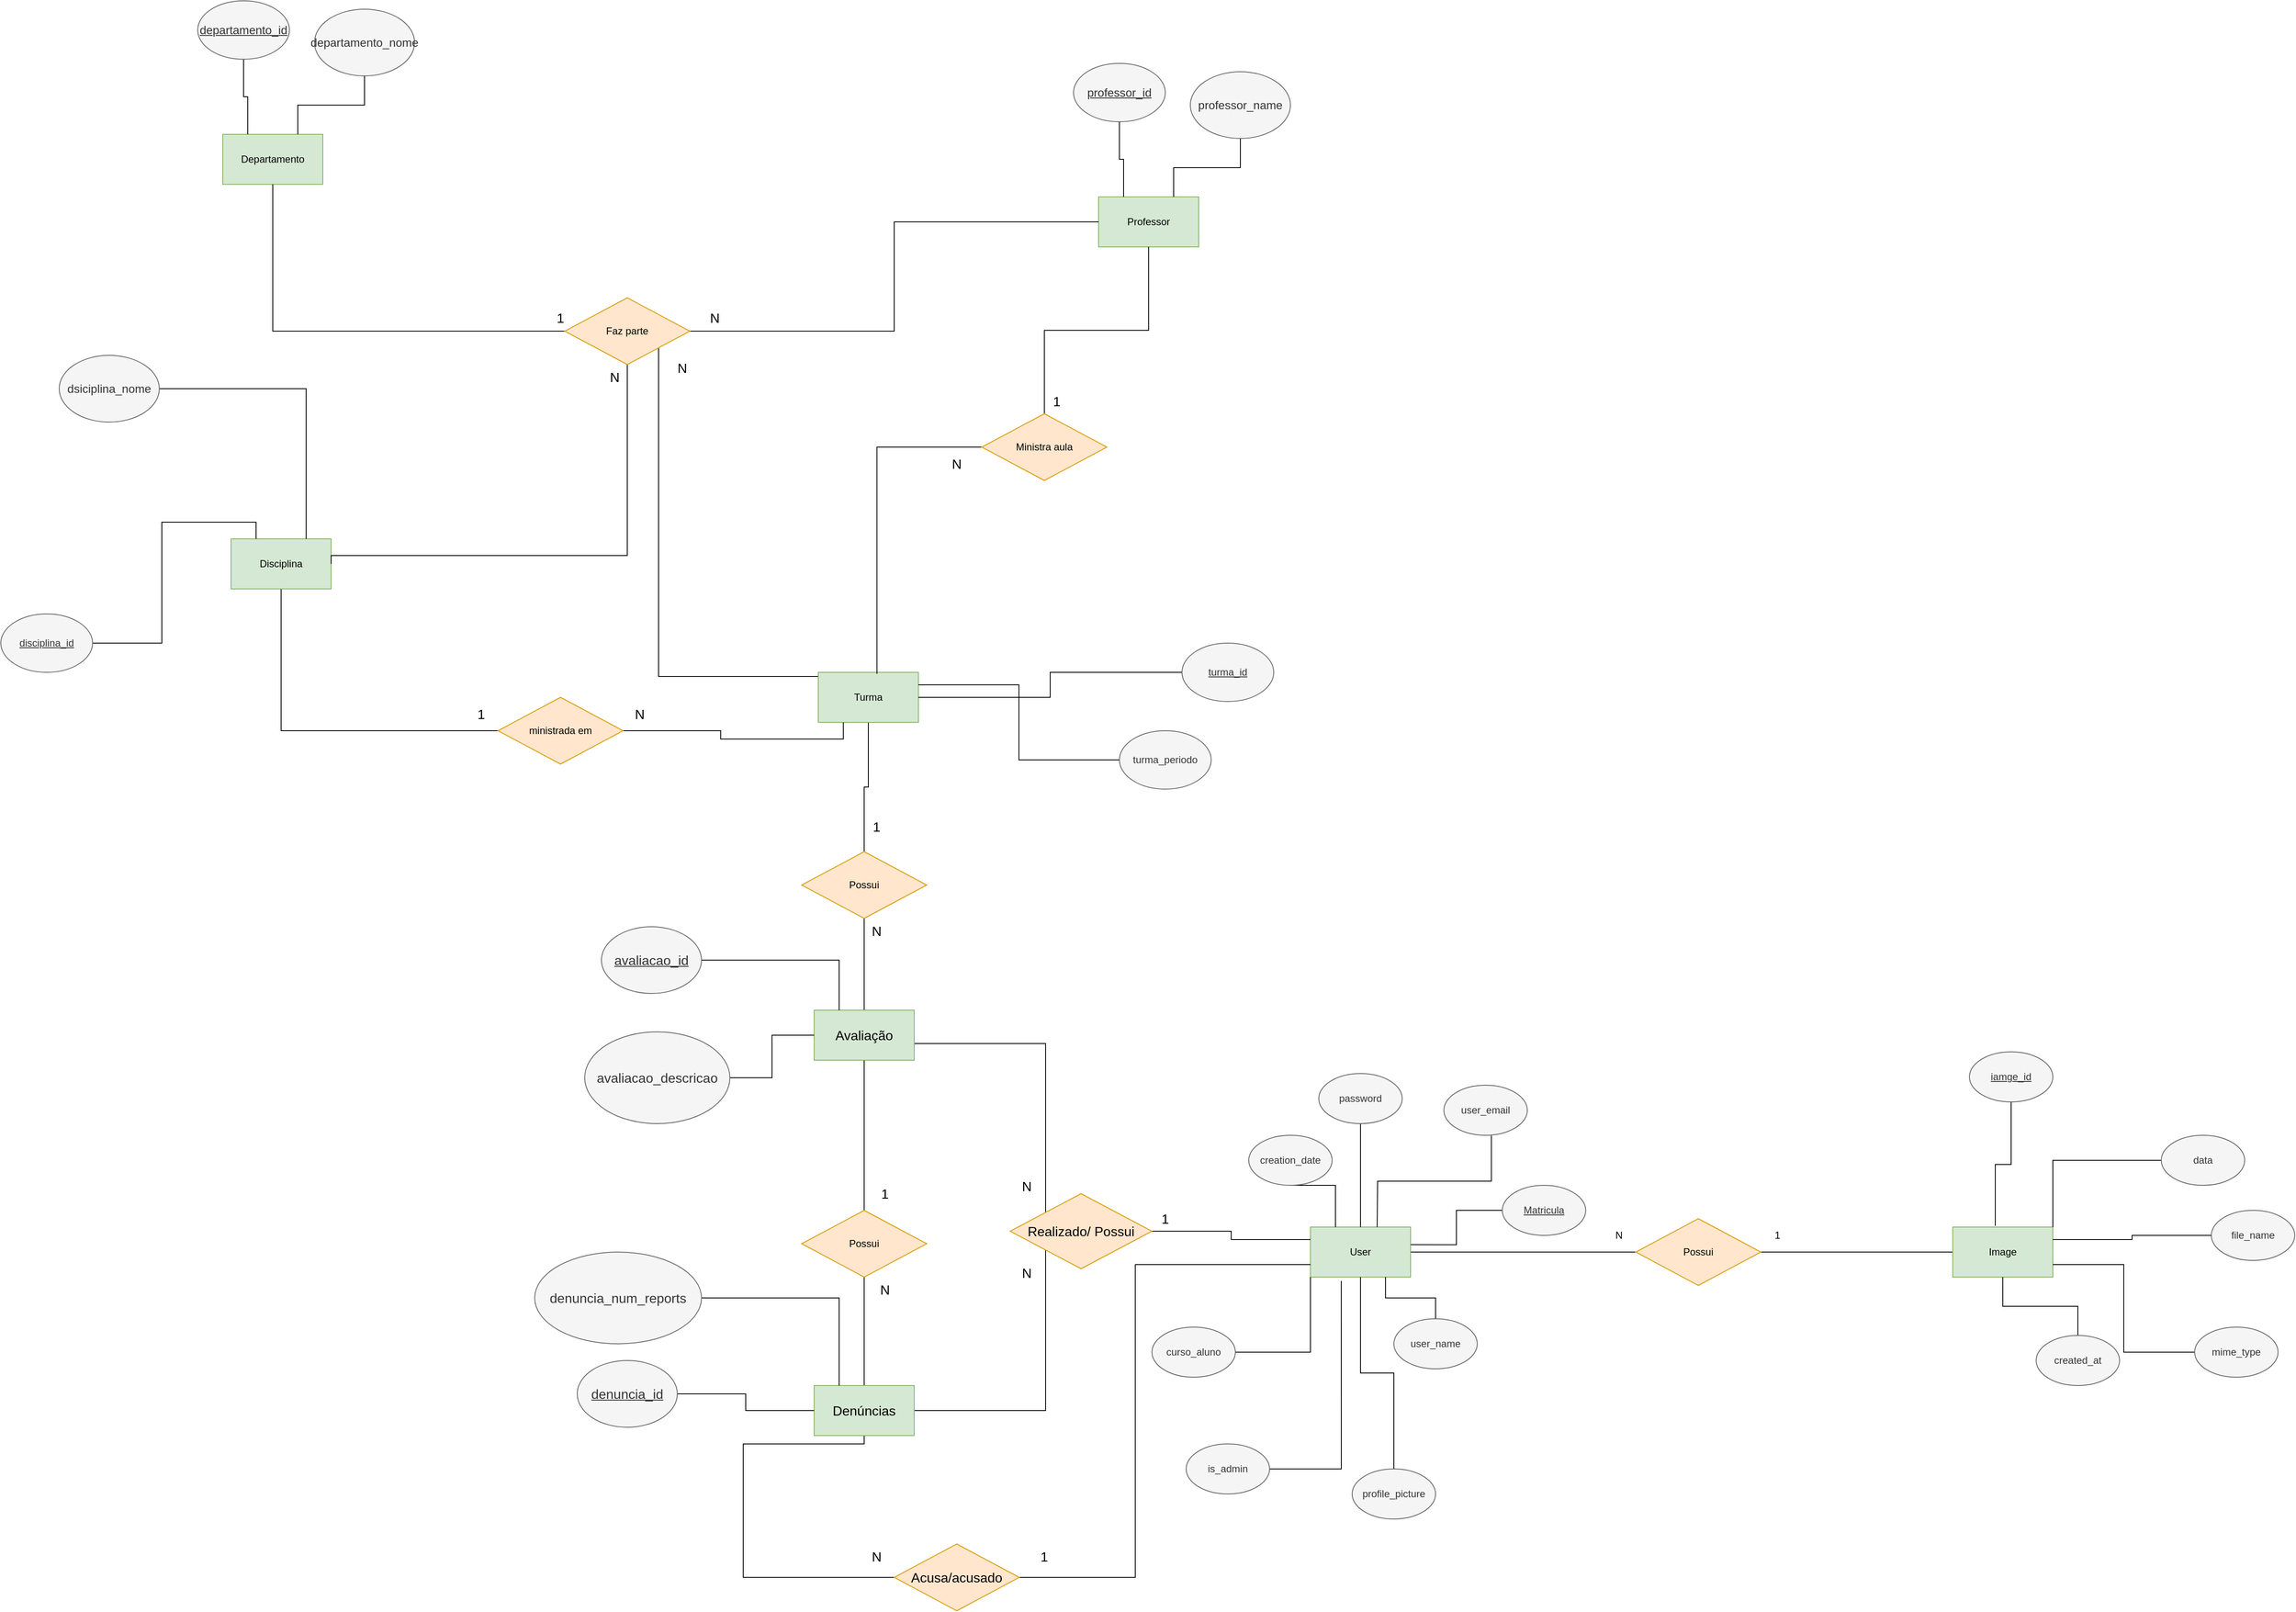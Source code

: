 <mxfile version="21.6.1" type="device">
  <diagram id="sE0JnNRs7EjlEfFb4s6e" name="Page-1">
    <mxGraphModel dx="2868" dy="5035" grid="1" gridSize="10" guides="1" tooltips="1" connect="1" arrows="1" fold="1" page="1" pageScale="3" pageWidth="827" pageHeight="1169" math="0" shadow="0">
      <root>
        <mxCell id="0" />
        <mxCell id="1" parent="0" />
        <mxCell id="jpRytGc2sCLHn_rGHx_D-99" style="edgeStyle=orthogonalEdgeStyle;shape=connector;rounded=0;orthogonalLoop=1;jettySize=auto;html=1;labelBackgroundColor=default;strokeColor=default;fontFamily=Helvetica;fontSize=11;fontColor=default;endArrow=none;endFill=0;entryX=0;entryY=0.5;entryDx=0;entryDy=0;" parent="1" source="jpRytGc2sCLHn_rGHx_D-67" target="jpRytGc2sCLHn_rGHx_D-100" edge="1">
          <mxGeometry relative="1" as="geometry">
            <mxPoint x="3780" y="-560" as="targetPoint" />
          </mxGeometry>
        </mxCell>
        <mxCell id="jpRytGc2sCLHn_rGHx_D-67" value="User" style="rounded=0;whiteSpace=wrap;html=1;fillColor=#d5e8d4;strokeColor=#82b366;" parent="1" vertex="1">
          <mxGeometry x="3380" y="-590" width="120" height="60" as="geometry" />
        </mxCell>
        <mxCell id="jpRytGc2sCLHn_rGHx_D-193" style="edgeStyle=orthogonalEdgeStyle;shape=connector;rounded=0;orthogonalLoop=1;jettySize=auto;html=1;entryX=0;entryY=1;entryDx=0;entryDy=0;labelBackgroundColor=default;strokeColor=default;fontFamily=Helvetica;fontSize=11;fontColor=default;endArrow=none;endFill=0;" parent="1" source="jpRytGc2sCLHn_rGHx_D-68" target="jpRytGc2sCLHn_rGHx_D-67" edge="1">
          <mxGeometry relative="1" as="geometry" />
        </mxCell>
        <mxCell id="jpRytGc2sCLHn_rGHx_D-68" value="curso_aluno" style="ellipse;whiteSpace=wrap;html=1;fillColor=#f5f5f5;fontColor=#333333;strokeColor=#666666;fontStyle=0" parent="1" vertex="1">
          <mxGeometry x="3190" y="-470" width="100" height="60" as="geometry" />
        </mxCell>
        <mxCell id="jpRytGc2sCLHn_rGHx_D-95" style="edgeStyle=orthogonalEdgeStyle;shape=connector;rounded=0;orthogonalLoop=1;jettySize=auto;html=1;labelBackgroundColor=default;strokeColor=default;fontFamily=Helvetica;fontSize=11;fontColor=default;endArrow=none;endFill=0;entryX=0.308;entryY=1.078;entryDx=0;entryDy=0;entryPerimeter=0;" parent="1" source="jpRytGc2sCLHn_rGHx_D-69" target="jpRytGc2sCLHn_rGHx_D-67" edge="1">
          <mxGeometry relative="1" as="geometry" />
        </mxCell>
        <mxCell id="jpRytGc2sCLHn_rGHx_D-69" value="is_admin" style="ellipse;whiteSpace=wrap;html=1;fillColor=#f5f5f5;fontColor=#333333;strokeColor=#666666;fontStyle=0" parent="1" vertex="1">
          <mxGeometry x="3231" y="-330" width="100" height="60" as="geometry" />
        </mxCell>
        <mxCell id="jpRytGc2sCLHn_rGHx_D-96" style="edgeStyle=orthogonalEdgeStyle;shape=connector;rounded=0;orthogonalLoop=1;jettySize=auto;html=1;labelBackgroundColor=default;strokeColor=default;fontFamily=Helvetica;fontSize=11;fontColor=default;endArrow=none;endFill=0;" parent="1" source="jpRytGc2sCLHn_rGHx_D-70" target="jpRytGc2sCLHn_rGHx_D-67" edge="1">
          <mxGeometry relative="1" as="geometry" />
        </mxCell>
        <mxCell id="jpRytGc2sCLHn_rGHx_D-70" value="profile_picture" style="ellipse;whiteSpace=wrap;html=1;fillColor=#f5f5f5;fontColor=#333333;strokeColor=#666666;fontStyle=0" parent="1" vertex="1">
          <mxGeometry x="3430" y="-300" width="100" height="60" as="geometry" />
        </mxCell>
        <mxCell id="jpRytGc2sCLHn_rGHx_D-92" style="edgeStyle=orthogonalEdgeStyle;shape=connector;rounded=0;orthogonalLoop=1;jettySize=auto;html=1;labelBackgroundColor=default;strokeColor=default;fontFamily=Helvetica;fontSize=11;fontColor=default;endArrow=none;endFill=0;" parent="1" source="jpRytGc2sCLHn_rGHx_D-71" target="jpRytGc2sCLHn_rGHx_D-67" edge="1">
          <mxGeometry relative="1" as="geometry" />
        </mxCell>
        <mxCell id="jpRytGc2sCLHn_rGHx_D-71" value="password" style="ellipse;whiteSpace=wrap;html=1;fillColor=#f5f5f5;fontColor=#333333;strokeColor=#666666;fontStyle=0" parent="1" vertex="1">
          <mxGeometry x="3390" y="-774" width="100" height="60" as="geometry" />
        </mxCell>
        <mxCell id="jpRytGc2sCLHn_rGHx_D-93" style="edgeStyle=orthogonalEdgeStyle;shape=connector;rounded=0;orthogonalLoop=1;jettySize=auto;html=1;labelBackgroundColor=default;strokeColor=default;fontFamily=Helvetica;fontSize=11;fontColor=default;endArrow=none;endFill=0;exitX=0.569;exitY=1.005;exitDx=0;exitDy=0;exitPerimeter=0;" parent="1" source="jpRytGc2sCLHn_rGHx_D-72" edge="1">
          <mxGeometry relative="1" as="geometry">
            <mxPoint x="3480" y="-800" as="sourcePoint" />
            <mxPoint x="3459.957" y="-590" as="targetPoint" />
          </mxGeometry>
        </mxCell>
        <mxCell id="jpRytGc2sCLHn_rGHx_D-72" value="user_email" style="ellipse;whiteSpace=wrap;html=1;fillColor=#f5f5f5;fontColor=#333333;strokeColor=#666666;fontStyle=0" parent="1" vertex="1">
          <mxGeometry x="3540" y="-760" width="100" height="60" as="geometry" />
        </mxCell>
        <mxCell id="jpRytGc2sCLHn_rGHx_D-89" style="edgeStyle=orthogonalEdgeStyle;rounded=0;orthogonalLoop=1;jettySize=auto;html=1;endArrow=none;endFill=0;" parent="1" source="jpRytGc2sCLHn_rGHx_D-73" target="jpRytGc2sCLHn_rGHx_D-67" edge="1">
          <mxGeometry relative="1" as="geometry">
            <Array as="points">
              <mxPoint x="3410" y="-640" />
            </Array>
          </mxGeometry>
        </mxCell>
        <mxCell id="jpRytGc2sCLHn_rGHx_D-73" value="creation_date" style="ellipse;whiteSpace=wrap;html=1;fillColor=#f5f5f5;fontColor=#333333;strokeColor=#666666;fontStyle=0" parent="1" vertex="1">
          <mxGeometry x="3306" y="-700" width="100" height="60" as="geometry" />
        </mxCell>
        <mxCell id="jpRytGc2sCLHn_rGHx_D-98" style="edgeStyle=orthogonalEdgeStyle;shape=connector;rounded=0;orthogonalLoop=1;jettySize=auto;html=1;entryX=1.003;entryY=0.353;entryDx=0;entryDy=0;entryPerimeter=0;labelBackgroundColor=default;strokeColor=default;fontFamily=Helvetica;fontSize=11;fontColor=default;endArrow=none;endFill=0;" parent="1" source="jpRytGc2sCLHn_rGHx_D-74" target="jpRytGc2sCLHn_rGHx_D-67" edge="1">
          <mxGeometry relative="1" as="geometry" />
        </mxCell>
        <mxCell id="jpRytGc2sCLHn_rGHx_D-74" value="&lt;u&gt;Matricula&lt;/u&gt;" style="ellipse;whiteSpace=wrap;html=1;fillColor=#f5f5f5;fontColor=#333333;strokeColor=#666666;fontStyle=0" parent="1" vertex="1">
          <mxGeometry x="3610" y="-640" width="100" height="60" as="geometry" />
        </mxCell>
        <mxCell id="jpRytGc2sCLHn_rGHx_D-97" style="edgeStyle=orthogonalEdgeStyle;shape=connector;rounded=0;orthogonalLoop=1;jettySize=auto;html=1;entryX=0.75;entryY=1;entryDx=0;entryDy=0;labelBackgroundColor=default;strokeColor=default;fontFamily=Helvetica;fontSize=11;fontColor=default;endArrow=none;endFill=0;" parent="1" source="jpRytGc2sCLHn_rGHx_D-75" target="jpRytGc2sCLHn_rGHx_D-67" edge="1">
          <mxGeometry relative="1" as="geometry" />
        </mxCell>
        <mxCell id="jpRytGc2sCLHn_rGHx_D-75" value="user_name" style="ellipse;whiteSpace=wrap;html=1;fillColor=#f5f5f5;fontColor=#333333;strokeColor=#666666;fontStyle=0" parent="1" vertex="1">
          <mxGeometry x="3480" y="-480" width="100" height="60" as="geometry" />
        </mxCell>
        <mxCell id="jpRytGc2sCLHn_rGHx_D-101" style="edgeStyle=orthogonalEdgeStyle;shape=connector;rounded=0;orthogonalLoop=1;jettySize=auto;html=1;labelBackgroundColor=default;strokeColor=default;fontFamily=Helvetica;fontSize=11;fontColor=default;endArrow=none;endFill=0;entryX=0;entryY=0.5;entryDx=0;entryDy=0;" parent="1" source="jpRytGc2sCLHn_rGHx_D-100" target="jpRytGc2sCLHn_rGHx_D-102" edge="1">
          <mxGeometry relative="1" as="geometry">
            <mxPoint x="4170" y="-560" as="targetPoint" />
          </mxGeometry>
        </mxCell>
        <mxCell id="jpRytGc2sCLHn_rGHx_D-100" value="Possui" style="rhombus;whiteSpace=wrap;html=1;fillColor=#ffe6cc;strokeColor=#d79b00;" parent="1" vertex="1">
          <mxGeometry x="3770" y="-600" width="150" height="80" as="geometry" />
        </mxCell>
        <mxCell id="jpRytGc2sCLHn_rGHx_D-102" value="Image" style="rounded=0;whiteSpace=wrap;html=1;fillColor=#d5e8d4;strokeColor=#82b366;" parent="1" vertex="1">
          <mxGeometry x="4150" y="-590" width="120" height="60" as="geometry" />
        </mxCell>
        <mxCell id="jpRytGc2sCLHn_rGHx_D-104" style="edgeStyle=orthogonalEdgeStyle;shape=connector;rounded=0;orthogonalLoop=1;jettySize=auto;html=1;entryX=0.425;entryY=-0.025;entryDx=0;entryDy=0;entryPerimeter=0;labelBackgroundColor=default;strokeColor=default;fontFamily=Helvetica;fontSize=11;fontColor=default;endArrow=none;endFill=0;" parent="1" source="jpRytGc2sCLHn_rGHx_D-103" target="jpRytGc2sCLHn_rGHx_D-102" edge="1">
          <mxGeometry relative="1" as="geometry" />
        </mxCell>
        <mxCell id="jpRytGc2sCLHn_rGHx_D-103" value="&lt;u&gt;iamge_id&lt;/u&gt;" style="ellipse;whiteSpace=wrap;html=1;fillColor=#f5f5f5;fontColor=#333333;strokeColor=#666666;fontStyle=0" parent="1" vertex="1">
          <mxGeometry x="4170" y="-800" width="100" height="60" as="geometry" />
        </mxCell>
        <mxCell id="jpRytGc2sCLHn_rGHx_D-105" style="edgeStyle=orthogonalEdgeStyle;shape=connector;rounded=0;orthogonalLoop=1;jettySize=auto;html=1;entryX=1;entryY=0.25;entryDx=0;entryDy=0;labelBackgroundColor=default;strokeColor=default;fontFamily=Helvetica;fontSize=11;fontColor=default;endArrow=none;endFill=0;" parent="1" source="jpRytGc2sCLHn_rGHx_D-106" target="jpRytGc2sCLHn_rGHx_D-102" edge="1">
          <mxGeometry relative="1" as="geometry">
            <mxPoint x="4491" y="-530" as="targetPoint" />
          </mxGeometry>
        </mxCell>
        <mxCell id="jpRytGc2sCLHn_rGHx_D-106" value="file_name" style="ellipse;whiteSpace=wrap;html=1;fillColor=#f5f5f5;fontColor=#333333;strokeColor=#666666;fontStyle=0" parent="1" vertex="1">
          <mxGeometry x="4460" y="-610" width="100" height="60" as="geometry" />
        </mxCell>
        <mxCell id="jpRytGc2sCLHn_rGHx_D-107" style="edgeStyle=orthogonalEdgeStyle;shape=connector;rounded=0;orthogonalLoop=1;jettySize=auto;html=1;entryX=1;entryY=0.75;entryDx=0;entryDy=0;labelBackgroundColor=default;strokeColor=default;fontFamily=Helvetica;fontSize=11;fontColor=default;endArrow=none;endFill=0;" parent="1" source="jpRytGc2sCLHn_rGHx_D-108" target="jpRytGc2sCLHn_rGHx_D-102" edge="1">
          <mxGeometry relative="1" as="geometry">
            <mxPoint x="4471" y="-261" as="targetPoint" />
          </mxGeometry>
        </mxCell>
        <mxCell id="jpRytGc2sCLHn_rGHx_D-108" value="mime_type" style="ellipse;whiteSpace=wrap;html=1;fillColor=#f5f5f5;fontColor=#333333;strokeColor=#666666;fontStyle=0" parent="1" vertex="1">
          <mxGeometry x="4440" y="-470" width="100" height="60" as="geometry" />
        </mxCell>
        <mxCell id="jpRytGc2sCLHn_rGHx_D-109" style="edgeStyle=orthogonalEdgeStyle;shape=connector;rounded=0;orthogonalLoop=1;jettySize=auto;html=1;labelBackgroundColor=default;strokeColor=default;fontFamily=Helvetica;fontSize=11;fontColor=default;endArrow=none;endFill=0;" parent="1" source="jpRytGc2sCLHn_rGHx_D-110" target="jpRytGc2sCLHn_rGHx_D-102" edge="1">
          <mxGeometry relative="1" as="geometry">
            <mxPoint x="4281" y="-251" as="targetPoint" />
          </mxGeometry>
        </mxCell>
        <mxCell id="jpRytGc2sCLHn_rGHx_D-110" value="created_at" style="ellipse;whiteSpace=wrap;html=1;fillColor=#f5f5f5;fontColor=#333333;strokeColor=#666666;fontStyle=0" parent="1" vertex="1">
          <mxGeometry x="4250" y="-460" width="100" height="60" as="geometry" />
        </mxCell>
        <mxCell id="jpRytGc2sCLHn_rGHx_D-111" style="edgeStyle=orthogonalEdgeStyle;shape=connector;rounded=0;orthogonalLoop=1;jettySize=auto;html=1;entryX=1;entryY=0;entryDx=0;entryDy=0;labelBackgroundColor=default;strokeColor=default;fontFamily=Helvetica;fontSize=11;fontColor=default;endArrow=none;endFill=0;" parent="1" source="jpRytGc2sCLHn_rGHx_D-112" target="jpRytGc2sCLHn_rGHx_D-102" edge="1">
          <mxGeometry relative="1" as="geometry">
            <mxPoint x="4351" y="-591" as="targetPoint" />
          </mxGeometry>
        </mxCell>
        <mxCell id="jpRytGc2sCLHn_rGHx_D-112" value="data" style="ellipse;whiteSpace=wrap;html=1;fillColor=#f5f5f5;fontColor=#333333;strokeColor=#666666;fontStyle=0" parent="1" vertex="1">
          <mxGeometry x="4400" y="-700" width="100" height="60" as="geometry" />
        </mxCell>
        <mxCell id="jpRytGc2sCLHn_rGHx_D-113" value="1" style="text;html=1;strokeColor=none;fillColor=none;align=center;verticalAlign=middle;whiteSpace=wrap;rounded=0;" parent="1" vertex="1">
          <mxGeometry x="3910" y="-595" width="60" height="30" as="geometry" />
        </mxCell>
        <mxCell id="jpRytGc2sCLHn_rGHx_D-114" value="N" style="text;html=1;strokeColor=none;fillColor=none;align=center;verticalAlign=middle;whiteSpace=wrap;rounded=0;" parent="1" vertex="1">
          <mxGeometry x="3720" y="-595" width="60" height="30" as="geometry" />
        </mxCell>
        <mxCell id="jpRytGc2sCLHn_rGHx_D-115" value="Departamento&lt;br&gt;" style="rounded=0;whiteSpace=wrap;html=1;fillColor=#d5e8d4;strokeColor=#82b366;" parent="1" vertex="1">
          <mxGeometry x="2076" y="-1900" width="120" height="60" as="geometry" />
        </mxCell>
        <mxCell id="jpRytGc2sCLHn_rGHx_D-118" style="edgeStyle=orthogonalEdgeStyle;shape=connector;rounded=0;orthogonalLoop=1;jettySize=auto;html=1;labelBackgroundColor=default;strokeColor=default;fontFamily=Helvetica;fontSize=11;fontColor=default;endArrow=none;endFill=0;entryX=0.25;entryY=0;entryDx=0;entryDy=0;" parent="1" source="jpRytGc2sCLHn_rGHx_D-119" target="jpRytGc2sCLHn_rGHx_D-115" edge="1">
          <mxGeometry relative="1" as="geometry">
            <mxPoint x="2113" y="-1900" as="targetPoint" />
          </mxGeometry>
        </mxCell>
        <mxCell id="jpRytGc2sCLHn_rGHx_D-119" value="&lt;u&gt;&lt;font style=&quot;font-size: 14px;&quot;&gt;departamento_id&lt;/font&gt;&lt;/u&gt;" style="ellipse;whiteSpace=wrap;html=1;fillColor=#f5f5f5;fontColor=#333333;strokeColor=#666666;fontStyle=0" parent="1" vertex="1">
          <mxGeometry x="2046" y="-2060" width="110" height="70" as="geometry" />
        </mxCell>
        <mxCell id="jpRytGc2sCLHn_rGHx_D-132" style="edgeStyle=orthogonalEdgeStyle;shape=connector;rounded=0;orthogonalLoop=1;jettySize=auto;html=1;entryX=0.75;entryY=0;entryDx=0;entryDy=0;labelBackgroundColor=default;strokeColor=default;fontFamily=Helvetica;fontSize=11;fontColor=default;endArrow=none;endFill=0;" parent="1" source="jpRytGc2sCLHn_rGHx_D-131" target="jpRytGc2sCLHn_rGHx_D-115" edge="1">
          <mxGeometry relative="1" as="geometry" />
        </mxCell>
        <mxCell id="jpRytGc2sCLHn_rGHx_D-131" value="&lt;font style=&quot;font-size: 14px;&quot;&gt;departamento_nome&lt;/font&gt;" style="ellipse;whiteSpace=wrap;html=1;fillColor=#f5f5f5;fontColor=#333333;strokeColor=#666666;fontStyle=0" parent="1" vertex="1">
          <mxGeometry x="2186" y="-2050" width="120" height="80" as="geometry" />
        </mxCell>
        <mxCell id="jpRytGc2sCLHn_rGHx_D-138" value="Professor" style="rounded=0;whiteSpace=wrap;html=1;fillColor=#d5e8d4;strokeColor=#82b366;" parent="1" vertex="1">
          <mxGeometry x="3126" y="-1825" width="120" height="60" as="geometry" />
        </mxCell>
        <mxCell id="jpRytGc2sCLHn_rGHx_D-139" style="edgeStyle=orthogonalEdgeStyle;shape=connector;rounded=0;orthogonalLoop=1;jettySize=auto;html=1;labelBackgroundColor=default;strokeColor=default;fontFamily=Helvetica;fontSize=11;fontColor=default;endArrow=none;endFill=0;entryX=0.25;entryY=0;entryDx=0;entryDy=0;" parent="1" source="jpRytGc2sCLHn_rGHx_D-140" target="jpRytGc2sCLHn_rGHx_D-138" edge="1">
          <mxGeometry relative="1" as="geometry">
            <mxPoint x="3163" y="-1825" as="targetPoint" />
          </mxGeometry>
        </mxCell>
        <mxCell id="jpRytGc2sCLHn_rGHx_D-140" value="&lt;u&gt;&lt;font style=&quot;font-size: 14px;&quot;&gt;professor_id&lt;/font&gt;&lt;/u&gt;" style="ellipse;whiteSpace=wrap;html=1;fillColor=#f5f5f5;fontColor=#333333;strokeColor=#666666;fontStyle=0" parent="1" vertex="1">
          <mxGeometry x="3096" y="-1985" width="110" height="70" as="geometry" />
        </mxCell>
        <mxCell id="jpRytGc2sCLHn_rGHx_D-141" style="edgeStyle=orthogonalEdgeStyle;shape=connector;rounded=0;orthogonalLoop=1;jettySize=auto;html=1;entryX=0.75;entryY=0;entryDx=0;entryDy=0;labelBackgroundColor=default;strokeColor=default;fontFamily=Helvetica;fontSize=11;fontColor=default;endArrow=none;endFill=0;" parent="1" source="jpRytGc2sCLHn_rGHx_D-142" target="jpRytGc2sCLHn_rGHx_D-138" edge="1">
          <mxGeometry relative="1" as="geometry" />
        </mxCell>
        <mxCell id="jpRytGc2sCLHn_rGHx_D-142" value="&lt;font style=&quot;font-size: 14px;&quot;&gt;professor_name&lt;/font&gt;" style="ellipse;whiteSpace=wrap;html=1;fillColor=#f5f5f5;fontColor=#333333;strokeColor=#666666;fontStyle=0" parent="1" vertex="1">
          <mxGeometry x="3236" y="-1975" width="120" height="80" as="geometry" />
        </mxCell>
        <mxCell id="jpRytGc2sCLHn_rGHx_D-167" style="edgeStyle=orthogonalEdgeStyle;shape=connector;rounded=0;orthogonalLoop=1;jettySize=auto;html=1;entryX=0;entryY=0.5;entryDx=0;entryDy=0;labelBackgroundColor=default;strokeColor=default;fontFamily=Helvetica;fontSize=11;fontColor=default;endArrow=none;endFill=0;exitX=0.5;exitY=1;exitDx=0;exitDy=0;" parent="1" source="jpRytGc2sCLHn_rGHx_D-146" target="jpRytGc2sCLHn_rGHx_D-166" edge="1">
          <mxGeometry relative="1" as="geometry" />
        </mxCell>
        <mxCell id="jpRytGc2sCLHn_rGHx_D-146" value="Disciplina" style="rounded=0;whiteSpace=wrap;html=1;fillColor=#d5e8d4;strokeColor=#82b366;" parent="1" vertex="1">
          <mxGeometry x="2086" y="-1415" width="120" height="60" as="geometry" />
        </mxCell>
        <mxCell id="jpRytGc2sCLHn_rGHx_D-147" style="edgeStyle=orthogonalEdgeStyle;shape=connector;rounded=0;orthogonalLoop=1;jettySize=auto;html=1;labelBackgroundColor=default;strokeColor=default;fontFamily=Helvetica;fontSize=11;fontColor=default;endArrow=none;endFill=0;entryX=0.25;entryY=0;entryDx=0;entryDy=0;" parent="1" source="jpRytGc2sCLHn_rGHx_D-148" target="jpRytGc2sCLHn_rGHx_D-146" edge="1">
          <mxGeometry relative="1" as="geometry">
            <mxPoint x="2123" y="-1415" as="targetPoint" />
          </mxGeometry>
        </mxCell>
        <mxCell id="jpRytGc2sCLHn_rGHx_D-148" value="&lt;u&gt;disciplina_id&lt;/u&gt;" style="ellipse;whiteSpace=wrap;html=1;fillColor=#f5f5f5;fontColor=#333333;strokeColor=#666666;fontStyle=0" parent="1" vertex="1">
          <mxGeometry x="1810" y="-1325" width="110" height="70" as="geometry" />
        </mxCell>
        <mxCell id="jpRytGc2sCLHn_rGHx_D-149" style="edgeStyle=orthogonalEdgeStyle;shape=connector;rounded=0;orthogonalLoop=1;jettySize=auto;html=1;entryX=0.75;entryY=0;entryDx=0;entryDy=0;labelBackgroundColor=default;strokeColor=default;fontFamily=Helvetica;fontSize=11;fontColor=default;endArrow=none;endFill=0;" parent="1" source="jpRytGc2sCLHn_rGHx_D-150" target="jpRytGc2sCLHn_rGHx_D-146" edge="1">
          <mxGeometry relative="1" as="geometry" />
        </mxCell>
        <mxCell id="jpRytGc2sCLHn_rGHx_D-150" value="&lt;font style=&quot;font-size: 14px;&quot;&gt;dsiciplina_nome&lt;/font&gt;" style="ellipse;whiteSpace=wrap;html=1;fillColor=#f5f5f5;fontColor=#333333;strokeColor=#666666;fontStyle=0" parent="1" vertex="1">
          <mxGeometry x="1880" y="-1635" width="120" height="80" as="geometry" />
        </mxCell>
        <mxCell id="jpRytGc2sCLHn_rGHx_D-164" style="edgeStyle=orthogonalEdgeStyle;shape=connector;rounded=0;orthogonalLoop=1;jettySize=auto;html=1;entryX=1;entryY=1;entryDx=0;entryDy=0;labelBackgroundColor=default;strokeColor=default;fontFamily=Helvetica;fontSize=11;fontColor=default;endArrow=none;endFill=0;" parent="1" source="jpRytGc2sCLHn_rGHx_D-151" target="jpRytGc2sCLHn_rGHx_D-156" edge="1">
          <mxGeometry relative="1" as="geometry">
            <Array as="points">
              <mxPoint x="2599" y="-1250" />
            </Array>
          </mxGeometry>
        </mxCell>
        <mxCell id="jpRytGc2sCLHn_rGHx_D-189" style="edgeStyle=orthogonalEdgeStyle;shape=connector;rounded=0;orthogonalLoop=1;jettySize=auto;html=1;entryX=0.5;entryY=0;entryDx=0;entryDy=0;labelBackgroundColor=default;strokeColor=default;fontFamily=Helvetica;fontSize=11;fontColor=default;endArrow=none;endFill=0;" parent="1" source="jpRytGc2sCLHn_rGHx_D-151" target="jpRytGc2sCLHn_rGHx_D-188" edge="1">
          <mxGeometry relative="1" as="geometry" />
        </mxCell>
        <mxCell id="jpRytGc2sCLHn_rGHx_D-151" value="Turma" style="rounded=0;whiteSpace=wrap;html=1;fillColor=#d5e8d4;strokeColor=#82b366;" parent="1" vertex="1">
          <mxGeometry x="2790" y="-1255" width="120" height="60" as="geometry" />
        </mxCell>
        <mxCell id="jpRytGc2sCLHn_rGHx_D-152" style="edgeStyle=orthogonalEdgeStyle;shape=connector;rounded=0;orthogonalLoop=1;jettySize=auto;html=1;labelBackgroundColor=default;strokeColor=default;fontFamily=Helvetica;fontSize=11;fontColor=default;endArrow=none;endFill=0;entryX=1;entryY=0.5;entryDx=0;entryDy=0;" parent="1" source="jpRytGc2sCLHn_rGHx_D-153" target="jpRytGc2sCLHn_rGHx_D-151" edge="1">
          <mxGeometry relative="1" as="geometry">
            <mxPoint x="3023" y="-1315" as="targetPoint" />
          </mxGeometry>
        </mxCell>
        <mxCell id="jpRytGc2sCLHn_rGHx_D-153" value="&lt;u&gt;turma_id&lt;/u&gt;" style="ellipse;whiteSpace=wrap;html=1;fillColor=#f5f5f5;fontColor=#333333;strokeColor=#666666;fontStyle=0" parent="1" vertex="1">
          <mxGeometry x="3226" y="-1290" width="110" height="70" as="geometry" />
        </mxCell>
        <mxCell id="jpRytGc2sCLHn_rGHx_D-154" style="edgeStyle=orthogonalEdgeStyle;shape=connector;rounded=0;orthogonalLoop=1;jettySize=auto;html=1;entryX=1;entryY=0.25;entryDx=0;entryDy=0;labelBackgroundColor=default;strokeColor=default;fontFamily=Helvetica;fontSize=11;fontColor=default;endArrow=none;endFill=0;" parent="1" source="jpRytGc2sCLHn_rGHx_D-155" target="jpRytGc2sCLHn_rGHx_D-151" edge="1">
          <mxGeometry relative="1" as="geometry" />
        </mxCell>
        <mxCell id="jpRytGc2sCLHn_rGHx_D-155" value="turma_periodo" style="ellipse;whiteSpace=wrap;html=1;fillColor=#f5f5f5;fontColor=#333333;strokeColor=#666666;fontStyle=0" parent="1" vertex="1">
          <mxGeometry x="3151" y="-1185" width="110" height="70" as="geometry" />
        </mxCell>
        <mxCell id="jpRytGc2sCLHn_rGHx_D-159" style="edgeStyle=orthogonalEdgeStyle;shape=connector;rounded=0;orthogonalLoop=1;jettySize=auto;html=1;entryX=0;entryY=0.5;entryDx=0;entryDy=0;labelBackgroundColor=default;strokeColor=default;fontFamily=Helvetica;fontSize=11;fontColor=default;endArrow=none;endFill=0;" parent="1" source="jpRytGc2sCLHn_rGHx_D-156" target="jpRytGc2sCLHn_rGHx_D-138" edge="1">
          <mxGeometry relative="1" as="geometry" />
        </mxCell>
        <mxCell id="jpRytGc2sCLHn_rGHx_D-160" style="edgeStyle=orthogonalEdgeStyle;shape=connector;rounded=0;orthogonalLoop=1;jettySize=auto;html=1;labelBackgroundColor=default;strokeColor=default;fontFamily=Helvetica;fontSize=11;fontColor=default;endArrow=none;endFill=0;" parent="1" source="jpRytGc2sCLHn_rGHx_D-156" target="jpRytGc2sCLHn_rGHx_D-115" edge="1">
          <mxGeometry relative="1" as="geometry" />
        </mxCell>
        <mxCell id="jpRytGc2sCLHn_rGHx_D-162" style="edgeStyle=orthogonalEdgeStyle;shape=connector;rounded=0;orthogonalLoop=1;jettySize=auto;html=1;exitX=0.5;exitY=1;exitDx=0;exitDy=0;entryX=1;entryY=0.5;entryDx=0;entryDy=0;labelBackgroundColor=default;strokeColor=default;fontFamily=Helvetica;fontSize=11;fontColor=default;endArrow=none;endFill=0;" parent="1" source="jpRytGc2sCLHn_rGHx_D-156" target="jpRytGc2sCLHn_rGHx_D-146" edge="1">
          <mxGeometry relative="1" as="geometry">
            <Array as="points">
              <mxPoint x="2561" y="-1395" />
              <mxPoint x="2206" y="-1395" />
            </Array>
          </mxGeometry>
        </mxCell>
        <mxCell id="jpRytGc2sCLHn_rGHx_D-156" value="Faz parte" style="rhombus;whiteSpace=wrap;html=1;fillColor=#ffe6cc;strokeColor=#d79b00;" parent="1" vertex="1">
          <mxGeometry x="2486" y="-1704" width="150" height="80" as="geometry" />
        </mxCell>
        <mxCell id="jpRytGc2sCLHn_rGHx_D-157" value="&lt;font style=&quot;font-size: 16px;&quot;&gt;1&lt;/font&gt;" style="text;html=1;strokeColor=none;fillColor=none;align=center;verticalAlign=middle;whiteSpace=wrap;rounded=0;" parent="1" vertex="1">
          <mxGeometry x="2451" y="-1695" width="60" height="30" as="geometry" />
        </mxCell>
        <mxCell id="jpRytGc2sCLHn_rGHx_D-158" value="&lt;font style=&quot;font-size: 16px;&quot;&gt;N&lt;/font&gt;" style="text;html=1;strokeColor=none;fillColor=none;align=center;verticalAlign=middle;whiteSpace=wrap;rounded=0;" parent="1" vertex="1">
          <mxGeometry x="2636" y="-1695" width="60" height="30" as="geometry" />
        </mxCell>
        <mxCell id="jpRytGc2sCLHn_rGHx_D-163" value="&lt;font style=&quot;font-size: 16px;&quot;&gt;N&lt;/font&gt;" style="text;html=1;strokeColor=none;fillColor=none;align=center;verticalAlign=middle;whiteSpace=wrap;rounded=0;" parent="1" vertex="1">
          <mxGeometry x="2516" y="-1624" width="60" height="30" as="geometry" />
        </mxCell>
        <mxCell id="jpRytGc2sCLHn_rGHx_D-165" value="&lt;font style=&quot;font-size: 16px;&quot;&gt;N&lt;/font&gt;" style="text;html=1;strokeColor=none;fillColor=none;align=center;verticalAlign=middle;whiteSpace=wrap;rounded=0;" parent="1" vertex="1">
          <mxGeometry x="2597" y="-1635" width="60" height="30" as="geometry" />
        </mxCell>
        <mxCell id="jpRytGc2sCLHn_rGHx_D-168" style="edgeStyle=orthogonalEdgeStyle;shape=connector;rounded=0;orthogonalLoop=1;jettySize=auto;html=1;entryX=0.25;entryY=1;entryDx=0;entryDy=0;labelBackgroundColor=default;strokeColor=default;fontFamily=Helvetica;fontSize=11;fontColor=default;endArrow=none;endFill=0;" parent="1" source="jpRytGc2sCLHn_rGHx_D-166" target="jpRytGc2sCLHn_rGHx_D-151" edge="1">
          <mxGeometry relative="1" as="geometry">
            <Array as="points">
              <mxPoint x="2673" y="-1185" />
              <mxPoint x="2673" y="-1175" />
              <mxPoint x="2820" y="-1175" />
            </Array>
          </mxGeometry>
        </mxCell>
        <mxCell id="jpRytGc2sCLHn_rGHx_D-166" value="ministrada em" style="rhombus;whiteSpace=wrap;html=1;fillColor=#ffe6cc;strokeColor=#d79b00;" parent="1" vertex="1">
          <mxGeometry x="2406" y="-1225" width="150" height="80" as="geometry" />
        </mxCell>
        <mxCell id="jpRytGc2sCLHn_rGHx_D-169" value="&lt;font style=&quot;font-size: 16px;&quot;&gt;N&lt;/font&gt;" style="text;html=1;strokeColor=none;fillColor=none;align=center;verticalAlign=middle;whiteSpace=wrap;rounded=0;" parent="1" vertex="1">
          <mxGeometry x="2546" y="-1220" width="60" height="30" as="geometry" />
        </mxCell>
        <mxCell id="jpRytGc2sCLHn_rGHx_D-170" value="&lt;font style=&quot;font-size: 16px;&quot;&gt;1&lt;/font&gt;" style="text;html=1;strokeColor=none;fillColor=none;align=center;verticalAlign=middle;whiteSpace=wrap;rounded=0;" parent="1" vertex="1">
          <mxGeometry x="2356" y="-1225" width="60" height="40" as="geometry" />
        </mxCell>
        <mxCell id="jpRytGc2sCLHn_rGHx_D-174" style="edgeStyle=orthogonalEdgeStyle;shape=connector;rounded=0;orthogonalLoop=1;jettySize=auto;html=1;entryX=0.5;entryY=1;entryDx=0;entryDy=0;labelBackgroundColor=default;strokeColor=default;fontFamily=Helvetica;fontSize=11;fontColor=default;endArrow=none;endFill=0;" parent="1" source="jpRytGc2sCLHn_rGHx_D-173" target="jpRytGc2sCLHn_rGHx_D-138" edge="1">
          <mxGeometry relative="1" as="geometry" />
        </mxCell>
        <mxCell id="jpRytGc2sCLHn_rGHx_D-175" style="edgeStyle=orthogonalEdgeStyle;shape=connector;rounded=0;orthogonalLoop=1;jettySize=auto;html=1;entryX=0.586;entryY=0.03;entryDx=0;entryDy=0;entryPerimeter=0;labelBackgroundColor=default;strokeColor=default;fontFamily=Helvetica;fontSize=11;fontColor=default;endArrow=none;endFill=0;" parent="1" source="jpRytGc2sCLHn_rGHx_D-173" target="jpRytGc2sCLHn_rGHx_D-151" edge="1">
          <mxGeometry relative="1" as="geometry" />
        </mxCell>
        <mxCell id="jpRytGc2sCLHn_rGHx_D-173" value="Ministra aula" style="rhombus;whiteSpace=wrap;html=1;fillColor=#ffe6cc;strokeColor=#d79b00;" parent="1" vertex="1">
          <mxGeometry x="2986" y="-1565" width="150" height="80" as="geometry" />
        </mxCell>
        <mxCell id="jpRytGc2sCLHn_rGHx_D-176" value="&lt;font style=&quot;font-size: 16px;&quot;&gt;N&lt;/font&gt;" style="text;html=1;strokeColor=none;fillColor=none;align=center;verticalAlign=middle;whiteSpace=wrap;rounded=0;" parent="1" vertex="1">
          <mxGeometry x="2926" y="-1520" width="60" height="30" as="geometry" />
        </mxCell>
        <mxCell id="jpRytGc2sCLHn_rGHx_D-177" value="&lt;font style=&quot;font-size: 16px;&quot;&gt;1&lt;/font&gt;" style="text;html=1;strokeColor=none;fillColor=none;align=center;verticalAlign=middle;whiteSpace=wrap;rounded=0;" parent="1" vertex="1">
          <mxGeometry x="3046" y="-1595" width="60" height="30" as="geometry" />
        </mxCell>
        <mxCell id="jpRytGc2sCLHn_rGHx_D-185" style="edgeStyle=orthogonalEdgeStyle;shape=connector;rounded=0;orthogonalLoop=1;jettySize=auto;html=1;entryX=0.5;entryY=0;entryDx=0;entryDy=0;labelBackgroundColor=default;strokeColor=default;fontFamily=Helvetica;fontSize=11;fontColor=default;endArrow=none;endFill=0;" parent="1" source="jpRytGc2sCLHn_rGHx_D-178" target="jpRytGc2sCLHn_rGHx_D-179" edge="1">
          <mxGeometry relative="1" as="geometry" />
        </mxCell>
        <mxCell id="jpRytGc2sCLHn_rGHx_D-190" style="edgeStyle=orthogonalEdgeStyle;shape=connector;rounded=0;orthogonalLoop=1;jettySize=auto;html=1;entryX=0.5;entryY=1;entryDx=0;entryDy=0;labelBackgroundColor=default;strokeColor=default;fontFamily=Helvetica;fontSize=11;fontColor=default;endArrow=none;endFill=0;" parent="1" source="jpRytGc2sCLHn_rGHx_D-178" target="jpRytGc2sCLHn_rGHx_D-188" edge="1">
          <mxGeometry relative="1" as="geometry" />
        </mxCell>
        <mxCell id="jpRytGc2sCLHn_rGHx_D-197" style="edgeStyle=orthogonalEdgeStyle;shape=connector;rounded=0;orthogonalLoop=1;jettySize=auto;html=1;entryX=0;entryY=0;entryDx=0;entryDy=0;labelBackgroundColor=default;strokeColor=default;fontFamily=Helvetica;fontSize=11;fontColor=default;endArrow=none;endFill=0;" parent="1" source="jpRytGc2sCLHn_rGHx_D-178" target="jpRytGc2sCLHn_rGHx_D-196" edge="1">
          <mxGeometry relative="1" as="geometry">
            <Array as="points">
              <mxPoint x="3063" y="-810" />
            </Array>
          </mxGeometry>
        </mxCell>
        <mxCell id="jpRytGc2sCLHn_rGHx_D-178" value="&lt;font style=&quot;font-size: 16px;&quot;&gt;Avaliação&lt;/font&gt;" style="rounded=0;whiteSpace=wrap;html=1;fillColor=#d5e8d4;strokeColor=#82b366;" parent="1" vertex="1">
          <mxGeometry x="2785" y="-850" width="120" height="60" as="geometry" />
        </mxCell>
        <mxCell id="jpRytGc2sCLHn_rGHx_D-184" style="edgeStyle=orthogonalEdgeStyle;shape=connector;rounded=0;orthogonalLoop=1;jettySize=auto;html=1;entryX=0.5;entryY=0;entryDx=0;entryDy=0;labelBackgroundColor=default;strokeColor=default;fontFamily=Helvetica;fontSize=11;fontColor=default;endArrow=none;endFill=0;" parent="1" source="jpRytGc2sCLHn_rGHx_D-179" target="jpRytGc2sCLHn_rGHx_D-183" edge="1">
          <mxGeometry relative="1" as="geometry" />
        </mxCell>
        <mxCell id="jpRytGc2sCLHn_rGHx_D-179" value="Possui" style="rhombus;whiteSpace=wrap;html=1;fillColor=#ffe6cc;strokeColor=#d79b00;" parent="1" vertex="1">
          <mxGeometry x="2770" y="-610" width="150" height="80" as="geometry" />
        </mxCell>
        <mxCell id="jpRytGc2sCLHn_rGHx_D-198" style="edgeStyle=orthogonalEdgeStyle;shape=connector;rounded=0;orthogonalLoop=1;jettySize=auto;html=1;entryX=0;entryY=1;entryDx=0;entryDy=0;labelBackgroundColor=default;strokeColor=default;fontFamily=Helvetica;fontSize=11;fontColor=default;endArrow=none;endFill=0;" parent="1" source="jpRytGc2sCLHn_rGHx_D-183" target="jpRytGc2sCLHn_rGHx_D-196" edge="1">
          <mxGeometry relative="1" as="geometry" />
        </mxCell>
        <mxCell id="jpRytGc2sCLHn_rGHx_D-214" style="edgeStyle=orthogonalEdgeStyle;shape=connector;rounded=0;orthogonalLoop=1;jettySize=auto;html=1;entryX=0;entryY=0.5;entryDx=0;entryDy=0;labelBackgroundColor=default;strokeColor=default;fontFamily=Helvetica;fontSize=11;fontColor=default;endArrow=none;endFill=0;" parent="1" source="jpRytGc2sCLHn_rGHx_D-183" target="jpRytGc2sCLHn_rGHx_D-212" edge="1">
          <mxGeometry relative="1" as="geometry">
            <Array as="points">
              <mxPoint x="2845" y="-330" />
              <mxPoint x="2700" y="-330" />
              <mxPoint x="2700" y="-170" />
            </Array>
          </mxGeometry>
        </mxCell>
        <mxCell id="jpRytGc2sCLHn_rGHx_D-183" value="&lt;font style=&quot;font-size: 16px;&quot;&gt;Denúncias&lt;/font&gt;" style="rounded=0;whiteSpace=wrap;html=1;fillColor=#d5e8d4;strokeColor=#82b366;" parent="1" vertex="1">
          <mxGeometry x="2785" y="-400" width="120" height="60" as="geometry" />
        </mxCell>
        <mxCell id="jpRytGc2sCLHn_rGHx_D-188" value="Possui" style="rhombus;whiteSpace=wrap;html=1;fillColor=#ffe6cc;strokeColor=#d79b00;" parent="1" vertex="1">
          <mxGeometry x="2770" y="-1040" width="150" height="80" as="geometry" />
        </mxCell>
        <mxCell id="jpRytGc2sCLHn_rGHx_D-191" value="&lt;font style=&quot;font-size: 16px;&quot;&gt;N&lt;/font&gt;" style="text;html=1;strokeColor=none;fillColor=none;align=center;verticalAlign=middle;whiteSpace=wrap;rounded=0;" parent="1" vertex="1">
          <mxGeometry x="2830" y="-960" width="60" height="30" as="geometry" />
        </mxCell>
        <mxCell id="jpRytGc2sCLHn_rGHx_D-192" value="&lt;font style=&quot;font-size: 16px;&quot;&gt;1&lt;/font&gt;" style="text;html=1;strokeColor=none;fillColor=none;align=center;verticalAlign=middle;whiteSpace=wrap;rounded=0;" parent="1" vertex="1">
          <mxGeometry x="2830" y="-1090" width="60" height="40" as="geometry" />
        </mxCell>
        <mxCell id="jpRytGc2sCLHn_rGHx_D-194" value="&lt;font style=&quot;font-size: 16px;&quot;&gt;N&lt;/font&gt;" style="text;html=1;strokeColor=none;fillColor=none;align=center;verticalAlign=middle;whiteSpace=wrap;rounded=0;" parent="1" vertex="1">
          <mxGeometry x="2840" y="-530" width="60" height="30" as="geometry" />
        </mxCell>
        <mxCell id="jpRytGc2sCLHn_rGHx_D-195" value="&lt;font style=&quot;font-size: 16px;&quot;&gt;1&lt;/font&gt;" style="text;html=1;strokeColor=none;fillColor=none;align=center;verticalAlign=middle;whiteSpace=wrap;rounded=0;" parent="1" vertex="1">
          <mxGeometry x="2840" y="-650" width="60" height="40" as="geometry" />
        </mxCell>
        <mxCell id="jpRytGc2sCLHn_rGHx_D-199" style="edgeStyle=orthogonalEdgeStyle;shape=connector;rounded=0;orthogonalLoop=1;jettySize=auto;html=1;entryX=0;entryY=0.25;entryDx=0;entryDy=0;labelBackgroundColor=default;strokeColor=default;fontFamily=Helvetica;fontSize=11;fontColor=default;endArrow=none;endFill=0;" parent="1" source="jpRytGc2sCLHn_rGHx_D-196" target="jpRytGc2sCLHn_rGHx_D-67" edge="1">
          <mxGeometry relative="1" as="geometry" />
        </mxCell>
        <mxCell id="jpRytGc2sCLHn_rGHx_D-196" value="&lt;font style=&quot;font-size: 16px;&quot;&gt;Realizado/ Possui&lt;/font&gt;" style="rhombus;whiteSpace=wrap;html=1;fillColor=#ffe6cc;strokeColor=#d79b00;" parent="1" vertex="1">
          <mxGeometry x="3020" y="-630" width="170" height="90" as="geometry" />
        </mxCell>
        <mxCell id="jpRytGc2sCLHn_rGHx_D-200" value="&lt;font style=&quot;font-size: 16px;&quot;&gt;1&lt;/font&gt;" style="text;html=1;strokeColor=none;fillColor=none;align=center;verticalAlign=middle;whiteSpace=wrap;rounded=0;" parent="1" vertex="1">
          <mxGeometry x="3176" y="-620" width="60" height="40" as="geometry" />
        </mxCell>
        <mxCell id="jpRytGc2sCLHn_rGHx_D-201" value="&lt;font style=&quot;font-size: 16px;&quot;&gt;N&lt;/font&gt;" style="text;html=1;strokeColor=none;fillColor=none;align=center;verticalAlign=middle;whiteSpace=wrap;rounded=0;" parent="1" vertex="1">
          <mxGeometry x="3010" y="-654" width="60" height="30" as="geometry" />
        </mxCell>
        <mxCell id="jpRytGc2sCLHn_rGHx_D-202" value="&lt;font style=&quot;font-size: 16px;&quot;&gt;N&lt;/font&gt;" style="text;html=1;strokeColor=none;fillColor=none;align=center;verticalAlign=middle;whiteSpace=wrap;rounded=0;" parent="1" vertex="1">
          <mxGeometry x="3010" y="-550" width="60" height="30" as="geometry" />
        </mxCell>
        <mxCell id="jpRytGc2sCLHn_rGHx_D-206" style="edgeStyle=orthogonalEdgeStyle;shape=connector;rounded=0;orthogonalLoop=1;jettySize=auto;html=1;entryX=0.25;entryY=0;entryDx=0;entryDy=0;labelBackgroundColor=default;strokeColor=default;fontFamily=Helvetica;fontSize=11;fontColor=default;endArrow=none;endFill=0;" parent="1" source="jpRytGc2sCLHn_rGHx_D-203" target="jpRytGc2sCLHn_rGHx_D-178" edge="1">
          <mxGeometry relative="1" as="geometry" />
        </mxCell>
        <mxCell id="jpRytGc2sCLHn_rGHx_D-203" value="&lt;u&gt;&lt;font style=&quot;font-size: 16px;&quot;&gt;avaliacao_id&lt;/font&gt;&lt;/u&gt;" style="ellipse;whiteSpace=wrap;html=1;fillColor=#f5f5f5;fontColor=#333333;strokeColor=#666666;fontStyle=0" parent="1" vertex="1">
          <mxGeometry x="2530" y="-950" width="120" height="80" as="geometry" />
        </mxCell>
        <mxCell id="jpRytGc2sCLHn_rGHx_D-207" style="edgeStyle=orthogonalEdgeStyle;shape=connector;rounded=0;orthogonalLoop=1;jettySize=auto;html=1;entryX=0;entryY=0.5;entryDx=0;entryDy=0;labelBackgroundColor=default;strokeColor=default;fontFamily=Helvetica;fontSize=11;fontColor=default;endArrow=none;endFill=0;" parent="1" source="jpRytGc2sCLHn_rGHx_D-205" target="jpRytGc2sCLHn_rGHx_D-178" edge="1">
          <mxGeometry relative="1" as="geometry" />
        </mxCell>
        <mxCell id="jpRytGc2sCLHn_rGHx_D-205" value="&lt;span style=&quot;font-size: 16px;&quot;&gt;avaliacao_descricao&lt;/span&gt;" style="ellipse;whiteSpace=wrap;html=1;fillColor=#f5f5f5;fontColor=#333333;strokeColor=#666666;fontStyle=0" parent="1" vertex="1">
          <mxGeometry x="2510" y="-824" width="174" height="110" as="geometry" />
        </mxCell>
        <mxCell id="jpRytGc2sCLHn_rGHx_D-211" style="edgeStyle=orthogonalEdgeStyle;shape=connector;rounded=0;orthogonalLoop=1;jettySize=auto;html=1;entryX=0;entryY=0.5;entryDx=0;entryDy=0;labelBackgroundColor=default;strokeColor=default;fontFamily=Helvetica;fontSize=11;fontColor=default;endArrow=none;endFill=0;" parent="1" source="jpRytGc2sCLHn_rGHx_D-210" target="jpRytGc2sCLHn_rGHx_D-183" edge="1">
          <mxGeometry relative="1" as="geometry" />
        </mxCell>
        <mxCell id="jpRytGc2sCLHn_rGHx_D-210" value="&lt;u&gt;&lt;font style=&quot;font-size: 16px;&quot;&gt;denuncia_id&lt;/font&gt;&lt;/u&gt;" style="ellipse;whiteSpace=wrap;html=1;fillColor=#f5f5f5;fontColor=#333333;strokeColor=#666666;fontStyle=0" parent="1" vertex="1">
          <mxGeometry x="2501" y="-430" width="120" height="80" as="geometry" />
        </mxCell>
        <mxCell id="jpRytGc2sCLHn_rGHx_D-213" style="edgeStyle=orthogonalEdgeStyle;shape=connector;rounded=0;orthogonalLoop=1;jettySize=auto;html=1;entryX=0;entryY=0.75;entryDx=0;entryDy=0;labelBackgroundColor=default;strokeColor=default;fontFamily=Helvetica;fontSize=11;fontColor=default;endArrow=none;endFill=0;exitX=1;exitY=0.5;exitDx=0;exitDy=0;" parent="1" source="jpRytGc2sCLHn_rGHx_D-212" target="jpRytGc2sCLHn_rGHx_D-67" edge="1">
          <mxGeometry relative="1" as="geometry">
            <Array as="points">
              <mxPoint x="3170" y="-170" />
              <mxPoint x="3170" y="-545" />
            </Array>
          </mxGeometry>
        </mxCell>
        <mxCell id="jpRytGc2sCLHn_rGHx_D-212" value="&lt;font style=&quot;font-size: 16px;&quot;&gt;Acusa/acusado&lt;/font&gt;" style="rhombus;whiteSpace=wrap;html=1;fillColor=#ffe6cc;strokeColor=#d79b00;" parent="1" vertex="1">
          <mxGeometry x="2881" y="-210" width="150" height="80" as="geometry" />
        </mxCell>
        <mxCell id="jpRytGc2sCLHn_rGHx_D-215" value="&lt;font style=&quot;font-size: 16px;&quot;&gt;N&lt;/font&gt;" style="text;html=1;strokeColor=none;fillColor=none;align=center;verticalAlign=middle;whiteSpace=wrap;rounded=0;" parent="1" vertex="1">
          <mxGeometry x="2830" y="-210" width="60" height="30" as="geometry" />
        </mxCell>
        <mxCell id="jpRytGc2sCLHn_rGHx_D-216" value="&lt;font style=&quot;font-size: 16px;&quot;&gt;1&lt;/font&gt;" style="text;html=1;strokeColor=none;fillColor=none;align=center;verticalAlign=middle;whiteSpace=wrap;rounded=0;" parent="1" vertex="1">
          <mxGeometry x="3031" y="-210" width="60" height="30" as="geometry" />
        </mxCell>
        <mxCell id="gpsHd1bj16_Dppfli6pp-3" style="edgeStyle=orthogonalEdgeStyle;rounded=0;orthogonalLoop=1;jettySize=auto;html=1;exitX=1;exitY=0.5;exitDx=0;exitDy=0;entryX=0.25;entryY=0;entryDx=0;entryDy=0;strokeColor=default;endArrow=none;endFill=0;" parent="1" source="gpsHd1bj16_Dppfli6pp-1" target="jpRytGc2sCLHn_rGHx_D-183" edge="1">
          <mxGeometry relative="1" as="geometry" />
        </mxCell>
        <mxCell id="gpsHd1bj16_Dppfli6pp-1" value="&lt;font style=&quot;font-size: 16px;&quot;&gt;denuncia_num_reports&lt;/font&gt;" style="ellipse;whiteSpace=wrap;html=1;fillColor=#f5f5f5;fontColor=#333333;strokeColor=#666666;fontStyle=0" parent="1" vertex="1">
          <mxGeometry x="2450" y="-560" width="200" height="110" as="geometry" />
        </mxCell>
      </root>
    </mxGraphModel>
  </diagram>
</mxfile>
